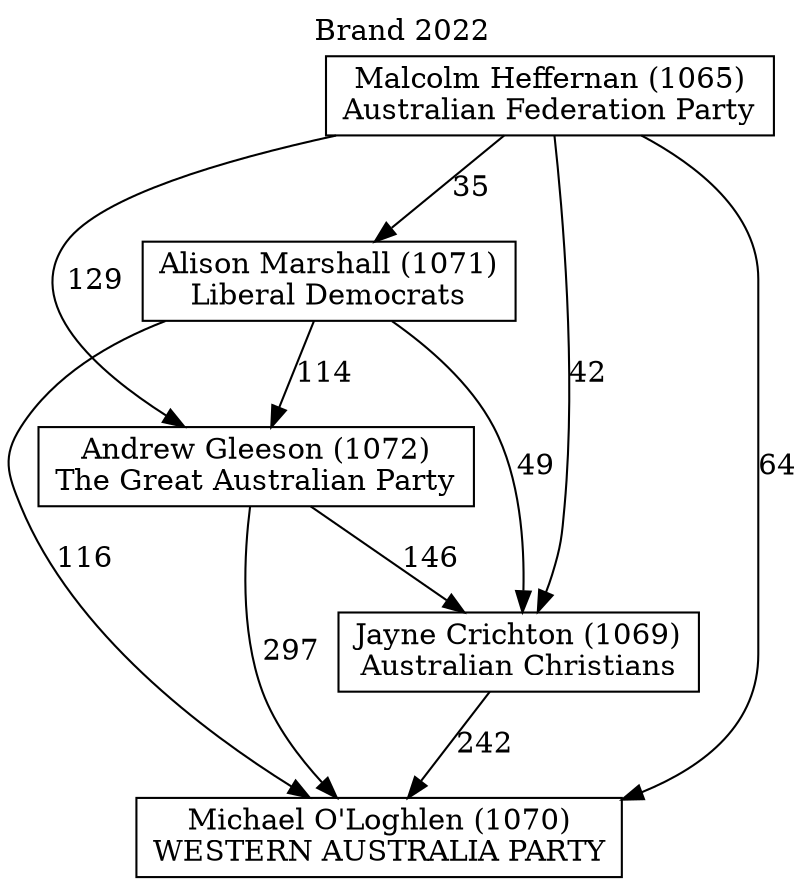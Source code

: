 // House preference flow
digraph "Michael O'Loghlen (1070)_Brand_2022" {
	graph [label="Brand 2022" labelloc=t mclimit=10]
	node [shape=box]
	"Jayne Crichton (1069)" [label="Jayne Crichton (1069)
Australian Christians"]
	"Michael O'Loghlen (1070)" [label="Michael O'Loghlen (1070)
WESTERN AUSTRALIA PARTY"]
	"Andrew Gleeson (1072)" [label="Andrew Gleeson (1072)
The Great Australian Party"]
	"Alison Marshall (1071)" [label="Alison Marshall (1071)
Liberal Democrats"]
	"Malcolm Heffernan (1065)" [label="Malcolm Heffernan (1065)
Australian Federation Party"]
	"Andrew Gleeson (1072)" -> "Michael O'Loghlen (1070)" [label=297]
	"Alison Marshall (1071)" -> "Jayne Crichton (1069)" [label=49]
	"Andrew Gleeson (1072)" -> "Jayne Crichton (1069)" [label=146]
	"Malcolm Heffernan (1065)" -> "Andrew Gleeson (1072)" [label=129]
	"Malcolm Heffernan (1065)" -> "Michael O'Loghlen (1070)" [label=64]
	"Malcolm Heffernan (1065)" -> "Alison Marshall (1071)" [label=35]
	"Malcolm Heffernan (1065)" -> "Jayne Crichton (1069)" [label=42]
	"Alison Marshall (1071)" -> "Michael O'Loghlen (1070)" [label=116]
	"Alison Marshall (1071)" -> "Andrew Gleeson (1072)" [label=114]
	"Jayne Crichton (1069)" -> "Michael O'Loghlen (1070)" [label=242]
}
